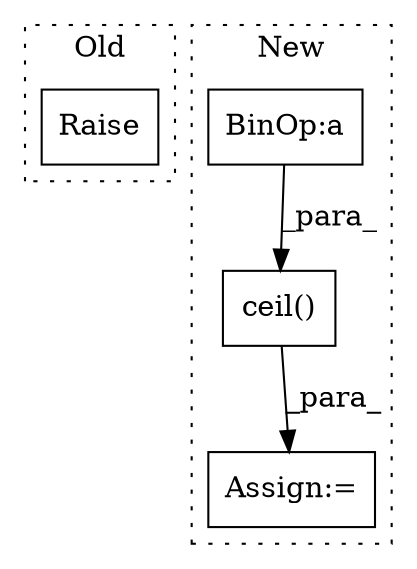 digraph G {
subgraph cluster0 {
1 [label="Raise" a="91" s="18533" l="6" shape="box"];
label = "Old";
style="dotted";
}
subgraph cluster1 {
2 [label="ceil()" a="75" s="18569,18608" l="10,1" shape="box"];
3 [label="Assign:=" a="68" s="18551" l="3" shape="box"];
4 [label="BinOp:a" a="82" s="18589" l="3" shape="box"];
label = "New";
style="dotted";
}
2 -> 3 [label="_para_"];
4 -> 2 [label="_para_"];
}